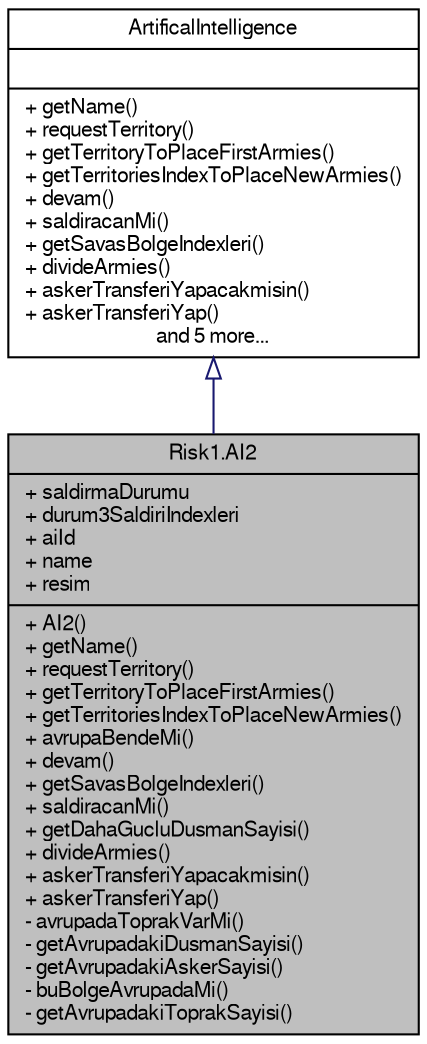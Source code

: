 digraph G
{
  bgcolor="transparent";
  edge [fontname="FreeSans",fontsize="10",labelfontname="FreeSans",labelfontsize="10"];
  node [fontname="FreeSans",fontsize="10",shape=record];
  Node1 [label="{Risk1.AI2\n|+ saldirmaDurumu\l+ durum3SaldiriIndexleri\l+ aiId\l+ name\l+ resim\l|+ AI2()\l+ getName()\l+ requestTerritory()\l+ getTerritoryToPlaceFirstArmies()\l+ getTerritoriesIndexToPlaceNewArmies()\l+ avrupaBendeMi()\l+ devam()\l+ getSavasBolgeIndexleri()\l+ saldiracanMi()\l+ getDahaGucluDusmanSayisi()\l+ divideArmies()\l+ askerTransferiYapacakmisin()\l+ askerTransferiYap()\l- avrupadaToprakVarMi()\l- getAvrupadakiDusmanSayisi()\l- getAvrupadakiAskerSayisi()\l- buBolgeAvrupadaMi()\l- getAvrupadakiToprakSayisi()\l}",height=0.2,width=0.4,color="black", fillcolor="grey75", style="filled" fontcolor="black"];
  Node2 -> Node1 [dir="back",color="midnightblue",fontsize="10",style="solid",arrowtail="onormal",fontname="FreeSans"];
  Node2 [label="{ArtificalIntelligence\n||+ getName()\l+ requestTerritory()\l+ getTerritoryToPlaceFirstArmies()\l+ getTerritoriesIndexToPlaceNewArmies()\l+ devam()\l+ saldiracanMi()\l+ getSavasBolgeIndexleri()\l+ divideArmies()\l+ askerTransferiYapacakmisin()\l+ askerTransferiYap()\land 5 more...}",height=0.2,width=0.4,color="black",URL="$classRisk1_1_1ArtificalIntelligence.html"];
}
